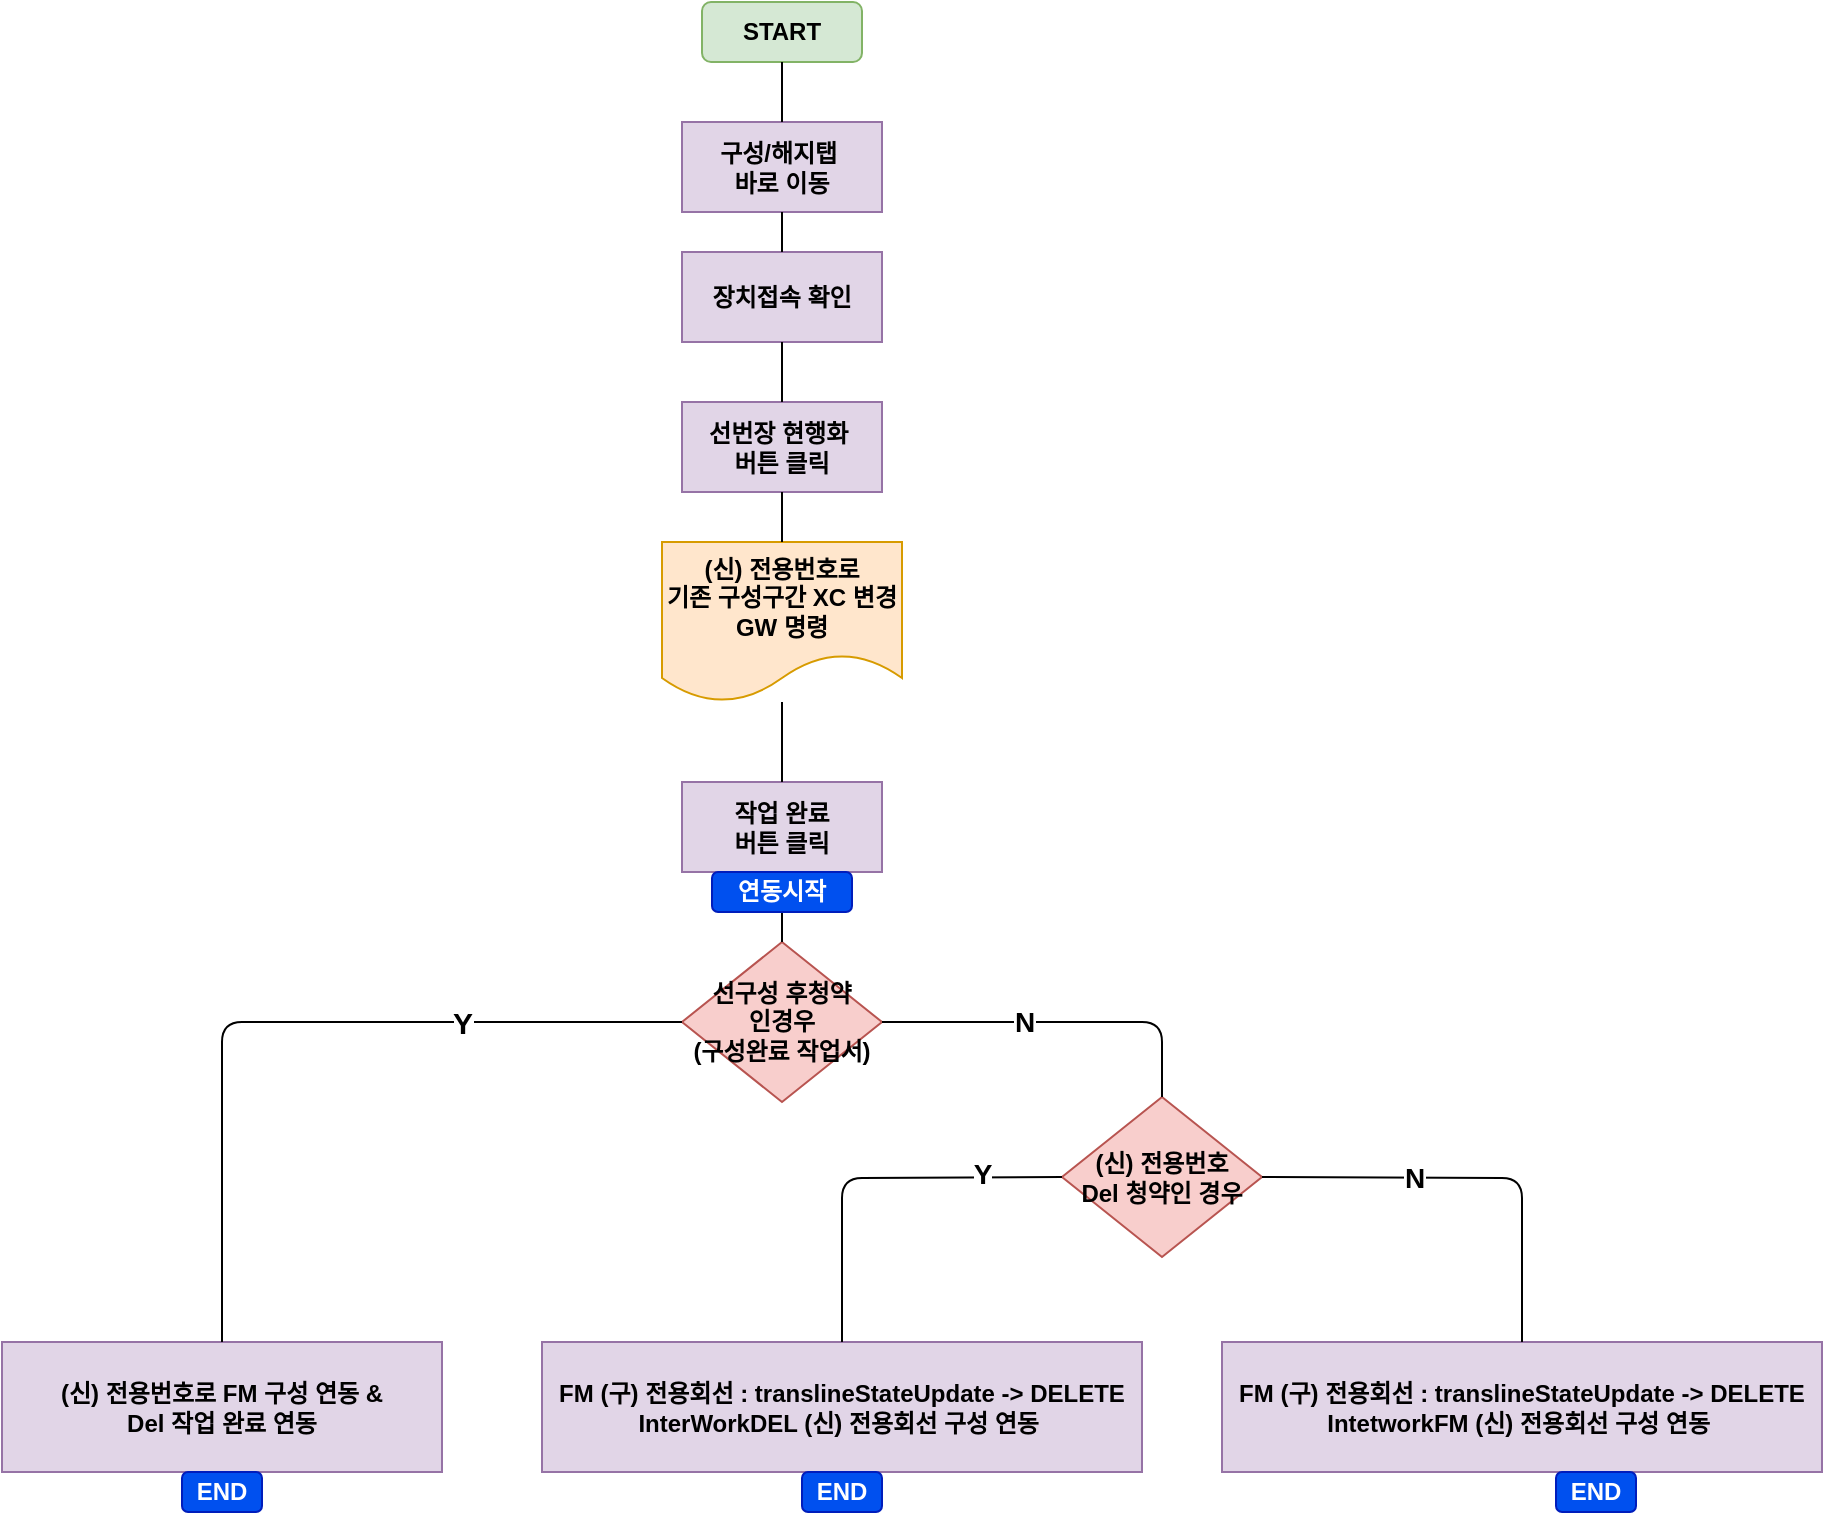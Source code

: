 <mxfile version="13.6.1" type="github">
  <diagram id="IaiarV4zrtLxRmWvXDIx" name="Page-1">
    <mxGraphModel dx="1422" dy="713" grid="1" gridSize="10" guides="1" tooltips="1" connect="1" arrows="1" fold="1" page="1" pageScale="1" pageWidth="827" pageHeight="1169" math="0" shadow="0">
      <root>
        <mxCell id="0" />
        <mxCell id="1" parent="0" />
        <mxCell id="4EMHORrEHme-lxzbdlqC-1" value="START" style="rounded=1;whiteSpace=wrap;html=1;fillColor=#d5e8d4;strokeColor=#82b366;fontStyle=1" parent="1" vertex="1">
          <mxGeometry x="350" y="30" width="80" height="30" as="geometry" />
        </mxCell>
        <mxCell id="4EMHORrEHme-lxzbdlqC-2" value="구성/해지탭&amp;nbsp;&lt;br&gt;바로 이동" style="rounded=0;whiteSpace=wrap;html=1;fillColor=#e1d5e7;strokeColor=#9673a6;fontStyle=1" parent="1" vertex="1">
          <mxGeometry x="340" y="90" width="100" height="45" as="geometry" />
        </mxCell>
        <mxCell id="4EMHORrEHme-lxzbdlqC-4" value="선번장 현행화&amp;nbsp;&lt;br&gt;버튼 클릭" style="rounded=0;whiteSpace=wrap;html=1;fillColor=#e1d5e7;strokeColor=#9673a6;fontStyle=1" parent="1" vertex="1">
          <mxGeometry x="340" y="230" width="100" height="45" as="geometry" />
        </mxCell>
        <mxCell id="4EMHORrEHme-lxzbdlqC-5" value="(신) 전용번호로&lt;br&gt;기존 구성구간 XC 변경 GW 명령" style="shape=document;whiteSpace=wrap;html=1;boundedLbl=1;fillColor=#ffe6cc;strokeColor=#d79b00;fontStyle=1" parent="1" vertex="1">
          <mxGeometry x="330" y="300" width="120" height="80" as="geometry" />
        </mxCell>
        <mxCell id="4EMHORrEHme-lxzbdlqC-7" value="작업 완료&lt;br&gt;버튼 클릭" style="rounded=0;whiteSpace=wrap;html=1;fillColor=#e1d5e7;strokeColor=#9673a6;fontStyle=1" parent="1" vertex="1">
          <mxGeometry x="340" y="420" width="100" height="45" as="geometry" />
        </mxCell>
        <mxCell id="4EMHORrEHme-lxzbdlqC-8" value="장치접속 확인" style="rounded=0;whiteSpace=wrap;html=1;fillColor=#e1d5e7;strokeColor=#9673a6;fontStyle=1" parent="1" vertex="1">
          <mxGeometry x="340" y="155" width="100" height="45" as="geometry" />
        </mxCell>
        <mxCell id="4EMHORrEHme-lxzbdlqC-9" value="선구성 후청약&lt;br&gt;인경우&lt;br&gt;(구성완료 작업서)" style="rhombus;whiteSpace=wrap;html=1;fillColor=#f8cecc;strokeColor=#b85450;fontStyle=1" parent="1" vertex="1">
          <mxGeometry x="340" y="500" width="100" height="80" as="geometry" />
        </mxCell>
        <mxCell id="4EMHORrEHme-lxzbdlqC-10" value="FM (구) 전용회선 : translineStateUpdate -&amp;gt; DELETE&lt;br&gt;InterWorkDEL (신) 전용회선 구성 연동&amp;nbsp;" style="rounded=0;whiteSpace=wrap;html=1;fillColor=#e1d5e7;strokeColor=#9673a6;fontStyle=1" parent="1" vertex="1">
          <mxGeometry x="270" y="700" width="300" height="65" as="geometry" />
        </mxCell>
        <mxCell id="4EMHORrEHme-lxzbdlqC-11" value="(신) 전용번호로 FM 구성 연동 &amp;amp;&lt;br&gt;Del 작업 완료 연동&lt;br&gt;" style="rounded=0;whiteSpace=wrap;html=1;fillColor=#e1d5e7;strokeColor=#9673a6;fontStyle=1" parent="1" vertex="1">
          <mxGeometry y="700" width="220" height="65" as="geometry" />
        </mxCell>
        <mxCell id="4EMHORrEHme-lxzbdlqC-12" value="(신) 전용번호&lt;br&gt;Del 청약인 경우" style="rhombus;whiteSpace=wrap;html=1;fillColor=#f8cecc;strokeColor=#b85450;fontStyle=1" parent="1" vertex="1">
          <mxGeometry x="530" y="577.5" width="100" height="80" as="geometry" />
        </mxCell>
        <mxCell id="4EMHORrEHme-lxzbdlqC-13" value="Y" style="endArrow=none;html=1;entryX=0;entryY=0.5;entryDx=0;entryDy=0;exitX=0.5;exitY=0;exitDx=0;exitDy=0;fontStyle=1;fontSize=15;" parent="1" source="4EMHORrEHme-lxzbdlqC-11" target="4EMHORrEHme-lxzbdlqC-9" edge="1">
          <mxGeometry x="0.436" width="50" height="50" relative="1" as="geometry">
            <mxPoint x="390" y="570" as="sourcePoint" />
            <mxPoint x="440" y="520" as="targetPoint" />
            <Array as="points">
              <mxPoint x="110" y="540" />
            </Array>
            <mxPoint as="offset" />
          </mxGeometry>
        </mxCell>
        <mxCell id="4EMHORrEHme-lxzbdlqC-14" value="N" style="endArrow=none;html=1;entryX=1;entryY=0.5;entryDx=0;entryDy=0;exitX=0.5;exitY=0;exitDx=0;exitDy=0;fontSize=14;fontStyle=1" parent="1" source="4EMHORrEHme-lxzbdlqC-12" target="4EMHORrEHme-lxzbdlqC-9" edge="1">
          <mxGeometry x="0.209" width="50" height="50" relative="1" as="geometry">
            <mxPoint x="390" y="570" as="sourcePoint" />
            <mxPoint x="440" y="520" as="targetPoint" />
            <Array as="points">
              <mxPoint x="580" y="540" />
            </Array>
            <mxPoint x="1" as="offset" />
          </mxGeometry>
        </mxCell>
        <mxCell id="4EMHORrEHme-lxzbdlqC-15" value="" style="endArrow=none;html=1;entryX=0;entryY=0.5;entryDx=0;entryDy=0;exitX=0.5;exitY=0;exitDx=0;exitDy=0;fontSize=14;fontStyle=1" parent="1" source="4EMHORrEHme-lxzbdlqC-10" target="4EMHORrEHme-lxzbdlqC-12" edge="1">
          <mxGeometry width="50" height="50" relative="1" as="geometry">
            <mxPoint x="340" y="770" as="sourcePoint" />
            <mxPoint x="390" y="720" as="targetPoint" />
            <Array as="points">
              <mxPoint x="420" y="618" />
            </Array>
          </mxGeometry>
        </mxCell>
        <mxCell id="4EMHORrEHme-lxzbdlqC-24" value="Y" style="edgeLabel;html=1;align=center;verticalAlign=middle;resizable=0;points=[];fontSize=14;fontStyle=1" parent="4EMHORrEHme-lxzbdlqC-15" vertex="1" connectable="0">
          <mxGeometry x="0.583" y="2" relative="1" as="geometry">
            <mxPoint as="offset" />
          </mxGeometry>
        </mxCell>
        <mxCell id="4EMHORrEHme-lxzbdlqC-16" value="FM (구) 전용회선 : translineStateUpdate -&amp;gt; DELETE&lt;br&gt;IntetworkFM (신) 전용회선 구성 연동&amp;nbsp;" style="rounded=0;whiteSpace=wrap;html=1;fillColor=#e1d5e7;strokeColor=#9673a6;fontStyle=1" parent="1" vertex="1">
          <mxGeometry x="610" y="700" width="300" height="65" as="geometry" />
        </mxCell>
        <mxCell id="4EMHORrEHme-lxzbdlqC-17" value="N" style="endArrow=none;html=1;entryX=1;entryY=0.5;entryDx=0;entryDy=0;exitX=0.5;exitY=0;exitDx=0;exitDy=0;fontSize=14;fontStyle=1" parent="1" source="4EMHORrEHme-lxzbdlqC-16" target="4EMHORrEHme-lxzbdlqC-12" edge="1">
          <mxGeometry x="0.286" width="50" height="50" relative="1" as="geometry">
            <mxPoint x="390" y="650" as="sourcePoint" />
            <mxPoint x="440" y="600" as="targetPoint" />
            <Array as="points">
              <mxPoint x="760" y="618" />
            </Array>
            <mxPoint as="offset" />
          </mxGeometry>
        </mxCell>
        <mxCell id="4EMHORrEHme-lxzbdlqC-18" value="" style="endArrow=none;html=1;entryX=0.5;entryY=1;entryDx=0;entryDy=0;exitX=0.5;exitY=0;exitDx=0;exitDy=0;fontStyle=1" parent="1" source="4EMHORrEHme-lxzbdlqC-2" target="4EMHORrEHme-lxzbdlqC-1" edge="1">
          <mxGeometry width="50" height="50" relative="1" as="geometry">
            <mxPoint x="240" y="250" as="sourcePoint" />
            <mxPoint x="290" y="200" as="targetPoint" />
          </mxGeometry>
        </mxCell>
        <mxCell id="4EMHORrEHme-lxzbdlqC-19" value="" style="endArrow=none;html=1;entryX=0.5;entryY=1;entryDx=0;entryDy=0;exitX=0.5;exitY=0;exitDx=0;exitDy=0;fontStyle=1" parent="1" source="4EMHORrEHme-lxzbdlqC-8" target="4EMHORrEHme-lxzbdlqC-2" edge="1">
          <mxGeometry width="50" height="50" relative="1" as="geometry">
            <mxPoint x="240" y="250" as="sourcePoint" />
            <mxPoint x="290" y="200" as="targetPoint" />
          </mxGeometry>
        </mxCell>
        <mxCell id="4EMHORrEHme-lxzbdlqC-20" value="" style="endArrow=none;html=1;entryX=0.5;entryY=1;entryDx=0;entryDy=0;exitX=0.5;exitY=0;exitDx=0;exitDy=0;fontStyle=1" parent="1" source="4EMHORrEHme-lxzbdlqC-4" target="4EMHORrEHme-lxzbdlqC-8" edge="1">
          <mxGeometry width="50" height="50" relative="1" as="geometry">
            <mxPoint x="240" y="250" as="sourcePoint" />
            <mxPoint x="290" y="200" as="targetPoint" />
          </mxGeometry>
        </mxCell>
        <mxCell id="4EMHORrEHme-lxzbdlqC-21" value="" style="endArrow=none;html=1;entryX=0.5;entryY=1;entryDx=0;entryDy=0;fontStyle=1" parent="1" source="4EMHORrEHme-lxzbdlqC-5" target="4EMHORrEHme-lxzbdlqC-4" edge="1">
          <mxGeometry width="50" height="50" relative="1" as="geometry">
            <mxPoint x="240" y="450" as="sourcePoint" />
            <mxPoint x="290" y="400" as="targetPoint" />
          </mxGeometry>
        </mxCell>
        <mxCell id="4EMHORrEHme-lxzbdlqC-22" value="" style="endArrow=none;html=1;entryX=0.5;entryY=0;entryDx=0;entryDy=0;fontStyle=1" parent="1" source="4EMHORrEHme-lxzbdlqC-5" target="4EMHORrEHme-lxzbdlqC-7" edge="1">
          <mxGeometry width="50" height="50" relative="1" as="geometry">
            <mxPoint x="240" y="450" as="sourcePoint" />
            <mxPoint x="290" y="400" as="targetPoint" />
          </mxGeometry>
        </mxCell>
        <mxCell id="4EMHORrEHme-lxzbdlqC-23" value="" style="endArrow=none;html=1;entryX=0.5;entryY=1;entryDx=0;entryDy=0;exitX=0.5;exitY=0;exitDx=0;exitDy=0;fontStyle=1" parent="1" source="4EMHORrEHme-lxzbdlqC-9" target="4EMHORrEHme-lxzbdlqC-7" edge="1">
          <mxGeometry width="50" height="50" relative="1" as="geometry">
            <mxPoint x="240" y="550" as="sourcePoint" />
            <mxPoint x="290" y="500" as="targetPoint" />
          </mxGeometry>
        </mxCell>
        <mxCell id="4EMHORrEHme-lxzbdlqC-25" value="END" style="rounded=1;whiteSpace=wrap;html=1;fillColor=#0050ef;strokeColor=#001DBC;fontColor=#ffffff;fontStyle=1" parent="1" vertex="1">
          <mxGeometry x="90" y="765" width="40" height="20" as="geometry" />
        </mxCell>
        <mxCell id="4EMHORrEHme-lxzbdlqC-26" value="END" style="rounded=1;whiteSpace=wrap;html=1;fillColor=#0050ef;strokeColor=#001DBC;fontColor=#ffffff;fontStyle=1" parent="1" vertex="1">
          <mxGeometry x="400" y="765" width="40" height="20" as="geometry" />
        </mxCell>
        <mxCell id="4EMHORrEHme-lxzbdlqC-27" value="END" style="rounded=1;whiteSpace=wrap;html=1;fillColor=#0050ef;strokeColor=#001DBC;fontColor=#ffffff;fontStyle=1" parent="1" vertex="1">
          <mxGeometry x="777" y="765" width="40" height="20" as="geometry" />
        </mxCell>
        <mxCell id="SZAGpQV5Ku6kyoJLEka8-1" value="연동시작" style="rounded=1;whiteSpace=wrap;html=1;fillColor=#0050ef;strokeColor=#001DBC;fontColor=#ffffff;fontStyle=1" vertex="1" parent="1">
          <mxGeometry x="355" y="465" width="70" height="20" as="geometry" />
        </mxCell>
      </root>
    </mxGraphModel>
  </diagram>
</mxfile>
